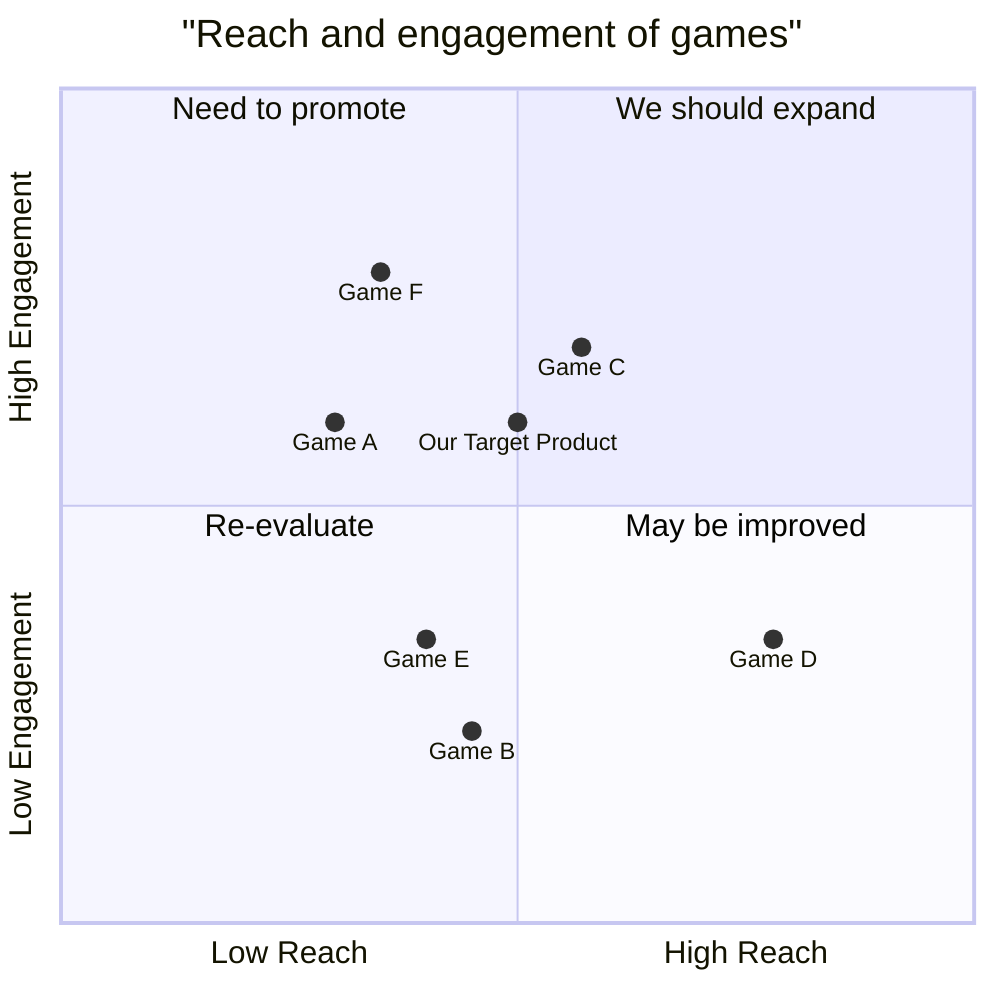 quadrantChart
    title "Reach and engagement of games"
    x-axis "Low Reach" --> "High Reach"
    y-axis "Low Engagement" --> "High Engagement"
    quadrant-1 "We should expand"
    quadrant-2 "Need to promote"
    quadrant-3 "Re-evaluate"
    quadrant-4 "May be improved"
    "Game A": [0.3, 0.6]
    "Game B": [0.45, 0.23]
    "Game C": [0.57, 0.69]
    "Game D": [0.78, 0.34]
    "Game E": [0.40, 0.34]
    "Game F": [0.35, 0.78]
    "Our Target Product": [0.5, 0.6]